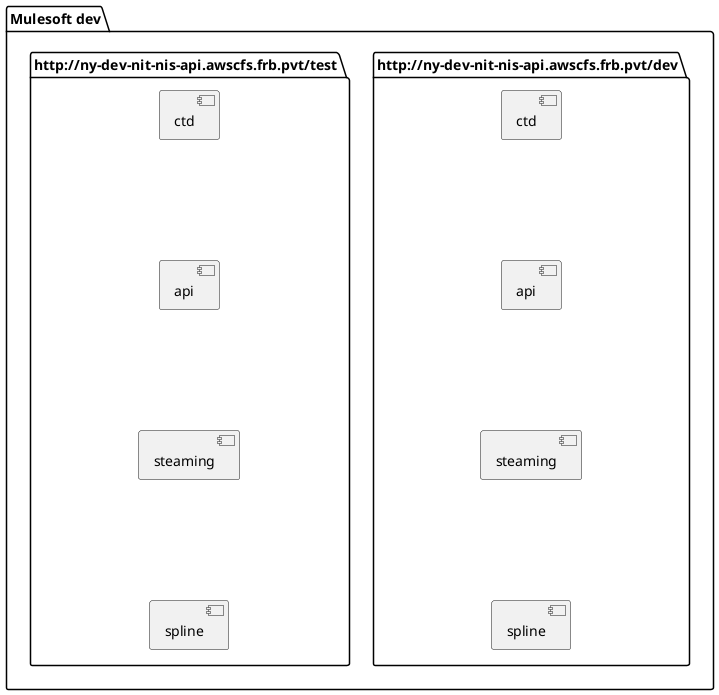 @startuml

set namespaceSeparator none
package "Mulesoft dev" {
    
    package "http://ny-dev-nit-nis-api.awscfs.frb.pvt/dev" {
        [ctd] as ctd
        [api] as api
        [steaming] as streaming
        [spline] as spline

        ctd -[hidden]-- api
        api -[hidden]--streaming
        streaming -[hidden]--spline
    }
 
    package "http://ny-dev-nit-nis-api.awscfs.frb.pvt/test" {
        [ctd] as ctd1
        [api] as api1
        [steaming] as streaming1
        [spline] as spline1

        ctd1 -[hidden]-- api1
        api1 -[hidden]--streaming1
        streaming1 -[hidden]--spline1
    }


}
@enduml